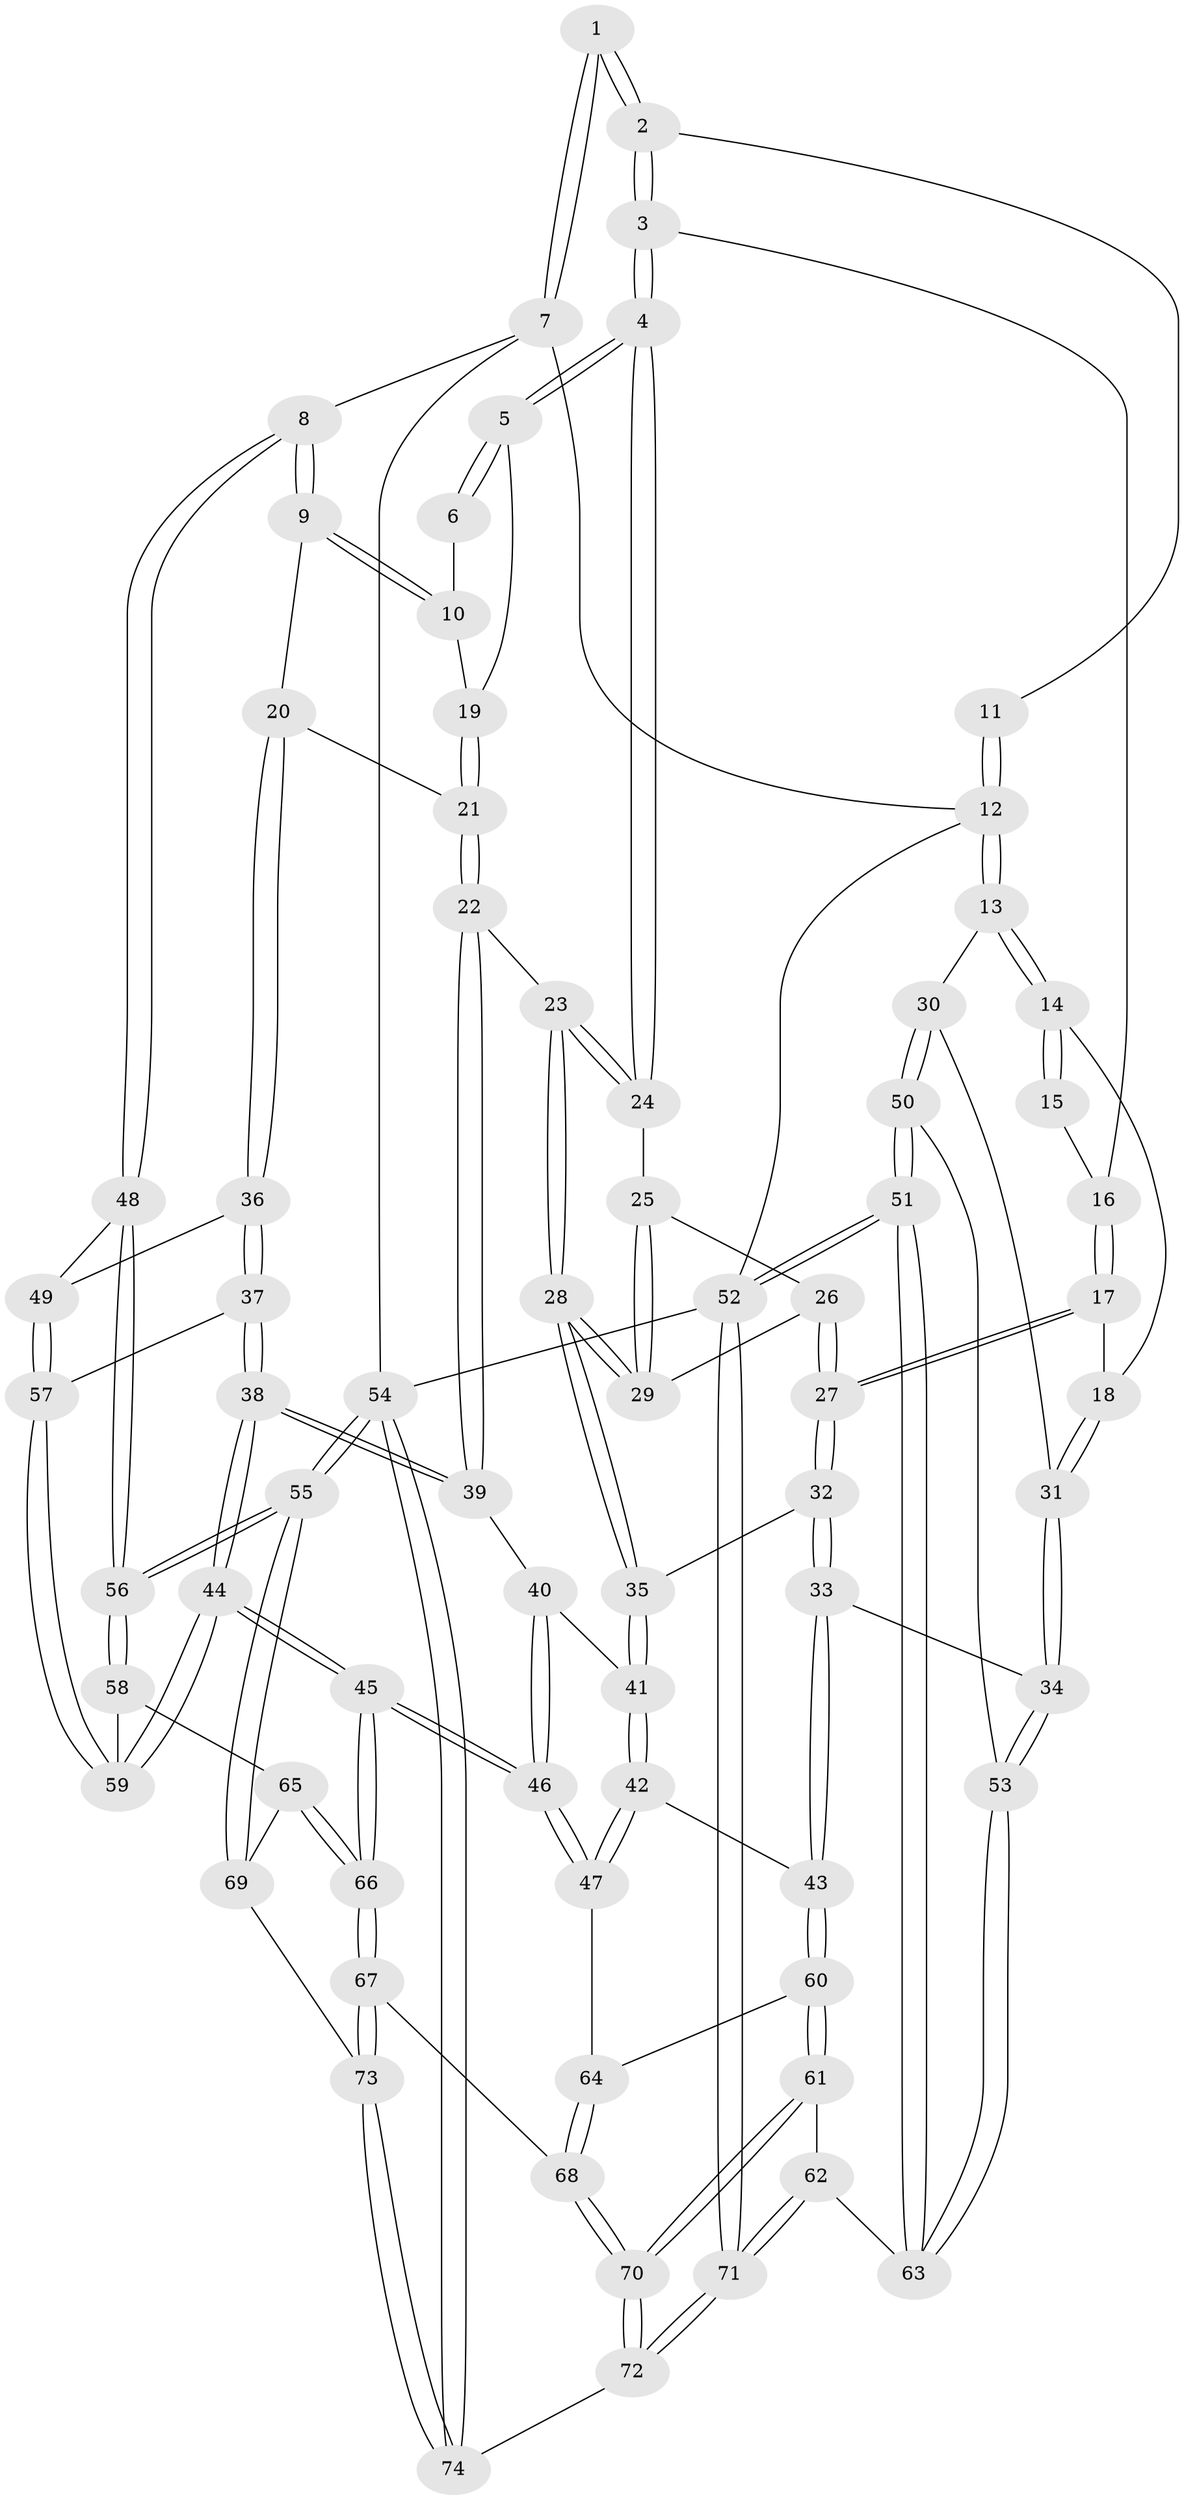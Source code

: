 // coarse degree distribution, {4: 0.5121951219512195, 2: 0.024390243902439025, 6: 0.14634146341463414, 5: 0.24390243902439024, 3: 0.04878048780487805, 8: 0.024390243902439025}
// Generated by graph-tools (version 1.1) at 2025/24/03/03/25 07:24:34]
// undirected, 74 vertices, 182 edges
graph export_dot {
graph [start="1"]
  node [color=gray90,style=filled];
  1 [pos="+0.9186252713679656+0"];
  2 [pos="+0.4418068211711812+0"];
  3 [pos="+0.45245505264884667+0"];
  4 [pos="+0.4652735508060202+0.03047782205687228"];
  5 [pos="+0.5153074357531386+0.04626643219431429"];
  6 [pos="+0.7162045639296517+0.09438644165334242"];
  7 [pos="+1+0"];
  8 [pos="+1+0.09643373173468645"];
  9 [pos="+1+0.10158420441703264"];
  10 [pos="+0.7704872479395208+0.1319268021112729"];
  11 [pos="+0.15784531678119743+0"];
  12 [pos="+0+0"];
  13 [pos="+0+0"];
  14 [pos="+0.10516422605885802+0.15363309521969776"];
  15 [pos="+0.11689584792594464+0.11559125488856085"];
  16 [pos="+0.27437118410816785+0.1242268268495813"];
  17 [pos="+0.18173363251560817+0.23301386506796137"];
  18 [pos="+0.09894136379882092+0.19654161349330918"];
  19 [pos="+0.7272005951368175+0.17458077660590193"];
  20 [pos="+0.7271316460923015+0.29249588879739064"];
  21 [pos="+0.6802869087432758+0.2642884938846207"];
  22 [pos="+0.5789805143188048+0.2569025705188077"];
  23 [pos="+0.49426507305052764+0.11204908800551899"];
  24 [pos="+0.4653376938419059+0.031268088056956043"];
  25 [pos="+0.3652347498585576+0.17875098484635418"];
  26 [pos="+0.26639261839110906+0.2656634035648885"];
  27 [pos="+0.22237643395743084+0.2846858427585078"];
  28 [pos="+0.38680185539442546+0.34727265513675887"];
  29 [pos="+0.3569416973689467+0.29783863232403845"];
  30 [pos="+0+0.211301534056751"];
  31 [pos="+0.04188763900965339+0.22699730105586108"];
  32 [pos="+0.22396346120322178+0.33914235295760076"];
  33 [pos="+0.156465580145877+0.4661189531618674"];
  34 [pos="+0.0982923523031493+0.46995230686401296"];
  35 [pos="+0.3882855880096098+0.37344779380992726"];
  36 [pos="+0.7614521958124781+0.4279127746044071"];
  37 [pos="+0.7608511946071659+0.42910362729200163"];
  38 [pos="+0.682333350306419+0.5093208341297275"];
  39 [pos="+0.5488891268094275+0.3611454290136915"];
  40 [pos="+0.47299735915796837+0.40027889219614415"];
  41 [pos="+0.4105279277871017+0.40421804074055473"];
  42 [pos="+0.3279809694443201+0.5421327241872009"];
  43 [pos="+0.27335558846092406+0.5506265550921421"];
  44 [pos="+0.6564431216598603+0.6842270349716714"];
  45 [pos="+0.6378763393517498+0.7083881979970352"];
  46 [pos="+0.5535288070019407+0.6717717664141507"];
  47 [pos="+0.5111266637477221+0.6634239746667329"];
  48 [pos="+1+0.12083433448438878"];
  49 [pos="+0.9537978873828412+0.35204873262428865"];
  50 [pos="+0+0.544482200395529"];
  51 [pos="+0+0.9418854695074363"];
  52 [pos="+0+1"];
  53 [pos="+0.008328443298633763+0.5148748602577883"];
  54 [pos="+1+1"];
  55 [pos="+1+1"];
  56 [pos="+1+0.6189078120151434"];
  57 [pos="+0.9086807045287527+0.5381725284955868"];
  58 [pos="+0.975350508944367+0.6344622355638051"];
  59 [pos="+0.9240094648071694+0.6157451688558359"];
  60 [pos="+0.21938011089809176+0.7350619378542459"];
  61 [pos="+0.20130767458865745+0.7520656235649541"];
  62 [pos="+0.17775658216706755+0.7613377677837808"];
  63 [pos="+0.16673859887704137+0.7601789665401417"];
  64 [pos="+0.34869792048479525+0.7490641194026781"];
  65 [pos="+0.9334495237877797+0.781277534905133"];
  66 [pos="+0.6418518102733479+0.7477401236702488"];
  67 [pos="+0.6417013466705781+0.7532533086330684"];
  68 [pos="+0.38054358380991765+0.8538357023925206"];
  69 [pos="+0.9501444993256374+0.8447009649078407"];
  70 [pos="+0.34387474212192015+0.9130588414821621"];
  71 [pos="+0.1957234307216288+1"];
  72 [pos="+0.34582674340398506+1"];
  73 [pos="+0.6664502714992637+0.8934748566560438"];
  74 [pos="+0.6578661329881856+1"];
  1 -- 2;
  1 -- 2;
  1 -- 7;
  1 -- 7;
  2 -- 3;
  2 -- 3;
  2 -- 11;
  3 -- 4;
  3 -- 4;
  3 -- 16;
  4 -- 5;
  4 -- 5;
  4 -- 24;
  4 -- 24;
  5 -- 6;
  5 -- 6;
  5 -- 19;
  6 -- 10;
  7 -- 8;
  7 -- 12;
  7 -- 54;
  8 -- 9;
  8 -- 9;
  8 -- 48;
  8 -- 48;
  9 -- 10;
  9 -- 10;
  9 -- 20;
  10 -- 19;
  11 -- 12;
  11 -- 12;
  12 -- 13;
  12 -- 13;
  12 -- 52;
  13 -- 14;
  13 -- 14;
  13 -- 30;
  14 -- 15;
  14 -- 15;
  14 -- 18;
  15 -- 16;
  16 -- 17;
  16 -- 17;
  17 -- 18;
  17 -- 27;
  17 -- 27;
  18 -- 31;
  18 -- 31;
  19 -- 21;
  19 -- 21;
  20 -- 21;
  20 -- 36;
  20 -- 36;
  21 -- 22;
  21 -- 22;
  22 -- 23;
  22 -- 39;
  22 -- 39;
  23 -- 24;
  23 -- 24;
  23 -- 28;
  23 -- 28;
  24 -- 25;
  25 -- 26;
  25 -- 29;
  25 -- 29;
  26 -- 27;
  26 -- 27;
  26 -- 29;
  27 -- 32;
  27 -- 32;
  28 -- 29;
  28 -- 29;
  28 -- 35;
  28 -- 35;
  30 -- 31;
  30 -- 50;
  30 -- 50;
  31 -- 34;
  31 -- 34;
  32 -- 33;
  32 -- 33;
  32 -- 35;
  33 -- 34;
  33 -- 43;
  33 -- 43;
  34 -- 53;
  34 -- 53;
  35 -- 41;
  35 -- 41;
  36 -- 37;
  36 -- 37;
  36 -- 49;
  37 -- 38;
  37 -- 38;
  37 -- 57;
  38 -- 39;
  38 -- 39;
  38 -- 44;
  38 -- 44;
  39 -- 40;
  40 -- 41;
  40 -- 46;
  40 -- 46;
  41 -- 42;
  41 -- 42;
  42 -- 43;
  42 -- 47;
  42 -- 47;
  43 -- 60;
  43 -- 60;
  44 -- 45;
  44 -- 45;
  44 -- 59;
  44 -- 59;
  45 -- 46;
  45 -- 46;
  45 -- 66;
  45 -- 66;
  46 -- 47;
  46 -- 47;
  47 -- 64;
  48 -- 49;
  48 -- 56;
  48 -- 56;
  49 -- 57;
  49 -- 57;
  50 -- 51;
  50 -- 51;
  50 -- 53;
  51 -- 52;
  51 -- 52;
  51 -- 63;
  51 -- 63;
  52 -- 71;
  52 -- 71;
  52 -- 54;
  53 -- 63;
  53 -- 63;
  54 -- 55;
  54 -- 55;
  54 -- 74;
  54 -- 74;
  55 -- 56;
  55 -- 56;
  55 -- 69;
  55 -- 69;
  56 -- 58;
  56 -- 58;
  57 -- 59;
  57 -- 59;
  58 -- 59;
  58 -- 65;
  60 -- 61;
  60 -- 61;
  60 -- 64;
  61 -- 62;
  61 -- 70;
  61 -- 70;
  62 -- 63;
  62 -- 71;
  62 -- 71;
  64 -- 68;
  64 -- 68;
  65 -- 66;
  65 -- 66;
  65 -- 69;
  66 -- 67;
  66 -- 67;
  67 -- 68;
  67 -- 73;
  67 -- 73;
  68 -- 70;
  68 -- 70;
  69 -- 73;
  70 -- 72;
  70 -- 72;
  71 -- 72;
  71 -- 72;
  72 -- 74;
  73 -- 74;
  73 -- 74;
}

